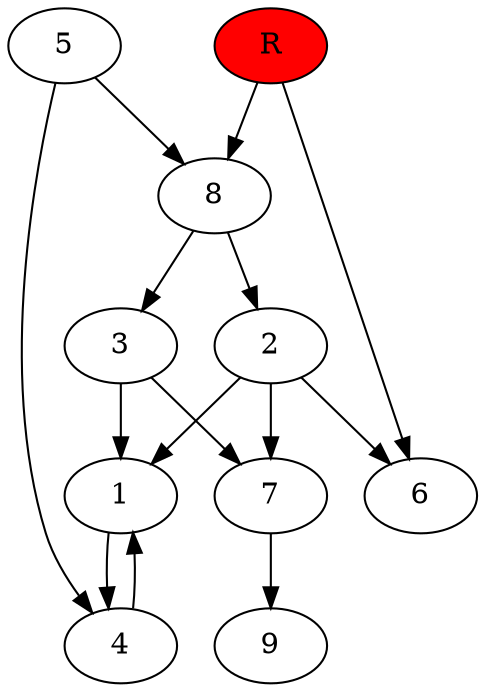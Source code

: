 digraph prb19210 {
	1
	2
	3
	4
	5
	6
	7
	8
	R [fillcolor="#ff0000" style=filled]
	1 -> 4
	2 -> 1
	2 -> 6
	2 -> 7
	3 -> 1
	3 -> 7
	4 -> 1
	5 -> 4
	5 -> 8
	7 -> 9
	8 -> 2
	8 -> 3
	R -> 6
	R -> 8
}
